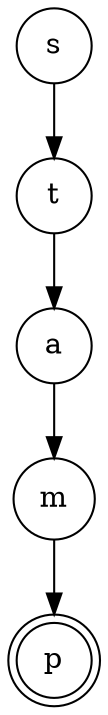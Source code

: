 digraph {   
    node [shape = doublecircle, color = black] p ;
    node [shape = circle];
    node [color= black];
    s -> t -> a -> m -> p;	
}